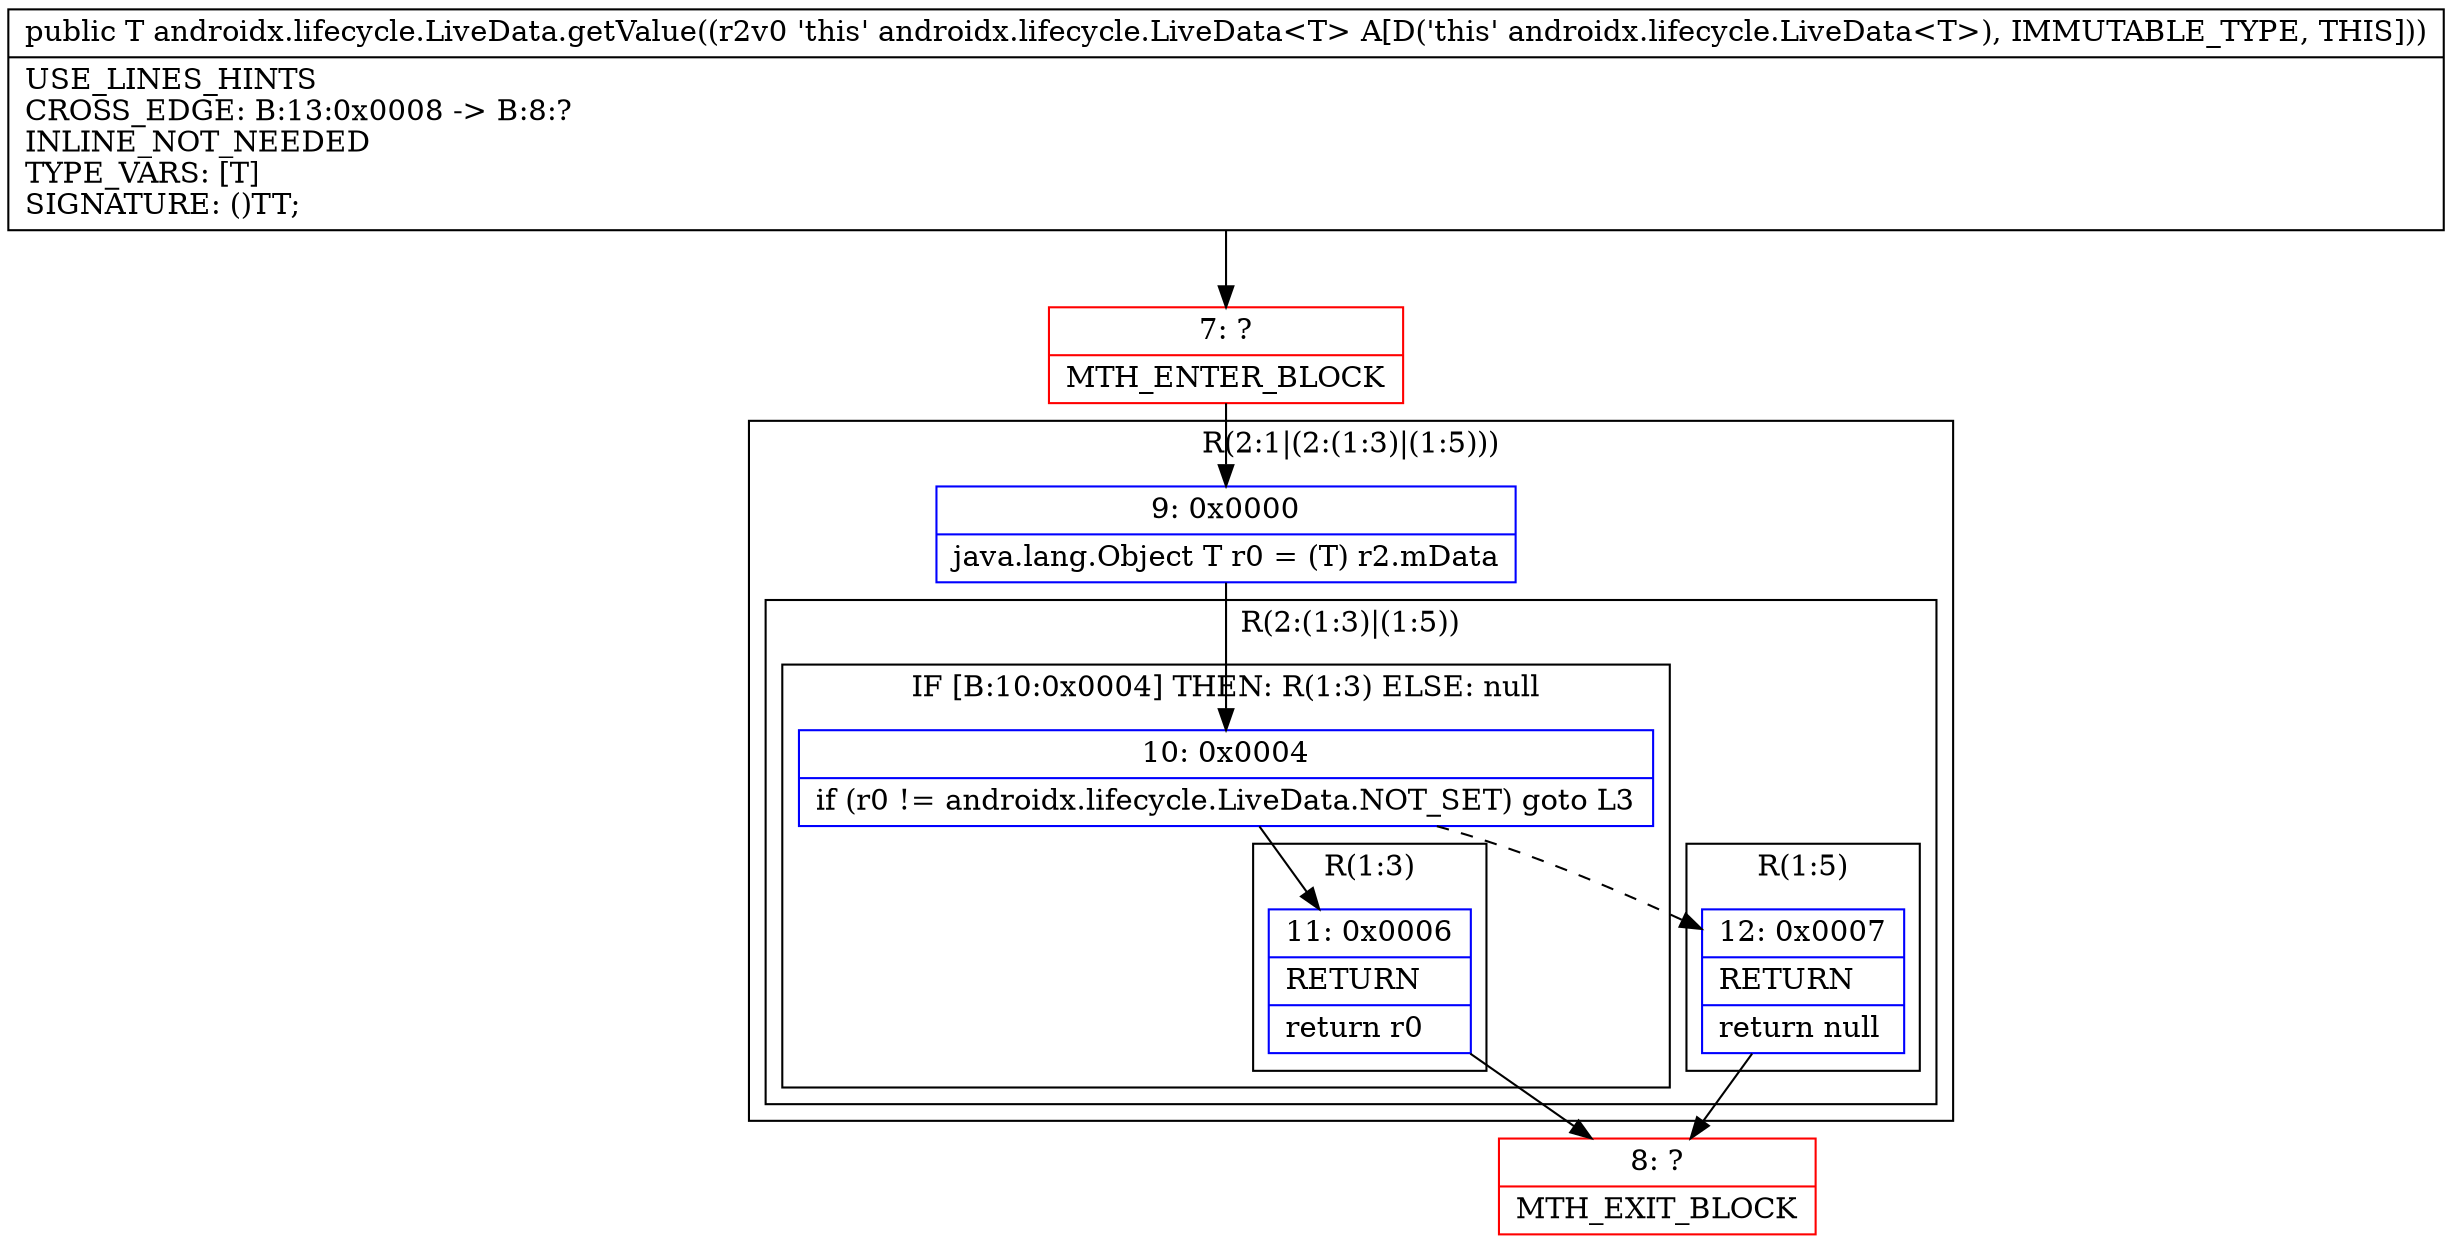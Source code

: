 digraph "CFG forandroidx.lifecycle.LiveData.getValue()Ljava\/lang\/Object;" {
subgraph cluster_Region_1253490854 {
label = "R(2:1|(2:(1:3)|(1:5)))";
node [shape=record,color=blue];
Node_9 [shape=record,label="{9\:\ 0x0000|java.lang.Object T r0 = (T) r2.mData\l}"];
subgraph cluster_Region_790599368 {
label = "R(2:(1:3)|(1:5))";
node [shape=record,color=blue];
subgraph cluster_IfRegion_1296370362 {
label = "IF [B:10:0x0004] THEN: R(1:3) ELSE: null";
node [shape=record,color=blue];
Node_10 [shape=record,label="{10\:\ 0x0004|if (r0 != androidx.lifecycle.LiveData.NOT_SET) goto L3\l}"];
subgraph cluster_Region_510303706 {
label = "R(1:3)";
node [shape=record,color=blue];
Node_11 [shape=record,label="{11\:\ 0x0006|RETURN\l|return r0\l}"];
}
}
subgraph cluster_Region_2099132438 {
label = "R(1:5)";
node [shape=record,color=blue];
Node_12 [shape=record,label="{12\:\ 0x0007|RETURN\l|return null\l}"];
}
}
}
Node_7 [shape=record,color=red,label="{7\:\ ?|MTH_ENTER_BLOCK\l}"];
Node_8 [shape=record,color=red,label="{8\:\ ?|MTH_EXIT_BLOCK\l}"];
MethodNode[shape=record,label="{public T androidx.lifecycle.LiveData.getValue((r2v0 'this' androidx.lifecycle.LiveData\<T\> A[D('this' androidx.lifecycle.LiveData\<T\>), IMMUTABLE_TYPE, THIS]))  | USE_LINES_HINTS\lCROSS_EDGE: B:13:0x0008 \-\> B:8:?\lINLINE_NOT_NEEDED\lTYPE_VARS: [T]\lSIGNATURE: ()TT;\l}"];
MethodNode -> Node_7;Node_9 -> Node_10;
Node_10 -> Node_11;
Node_10 -> Node_12[style=dashed];
Node_11 -> Node_8;
Node_12 -> Node_8;
Node_7 -> Node_9;
}

